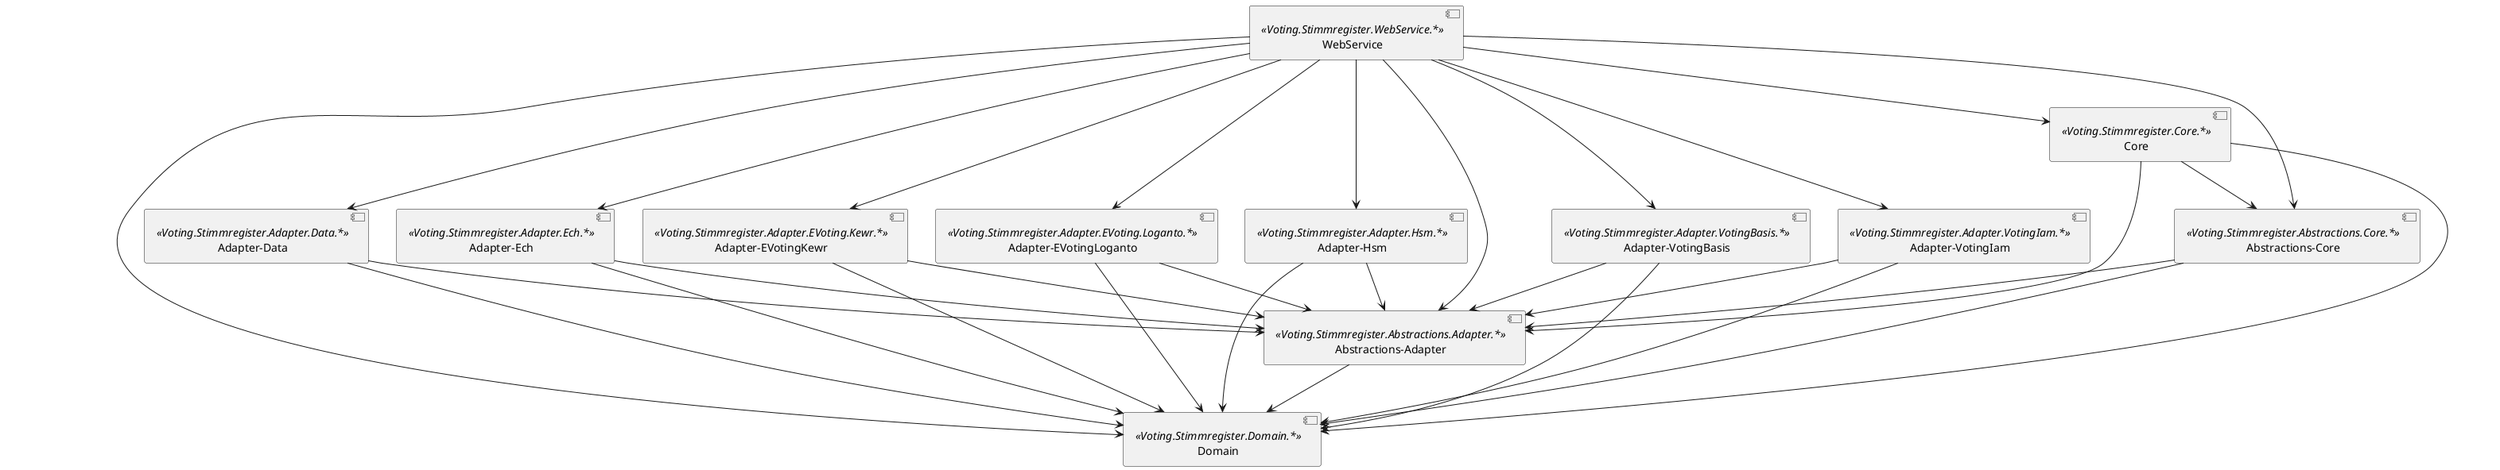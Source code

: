 @startuml solution-architecture

[WebService] <<Voting.Stimmregister.WebService.*>>

[Core] <<Voting.Stimmregister.Core.*>>

[Adapter-Data] <<Voting.Stimmregister.Adapter.Data.*>>
[Adapter-Ech] <<Voting.Stimmregister.Adapter.Ech.*>>
[Adapter-EVotingKewr] <<Voting.Stimmregister.Adapter.EVoting.Kewr.*>>
[Adapter-EVotingLoganto] <<Voting.Stimmregister.Adapter.EVoting.Loganto.*>>
[Adapter-Hsm] <<Voting.Stimmregister.Adapter.Hsm.*>>
[Adapter-VotingBasis] <<Voting.Stimmregister.Adapter.VotingBasis.*>>
[Adapter-VotingIam] <<Voting.Stimmregister.Adapter.VotingIam.*>>

[Abstractions-Adapter] <<Voting.Stimmregister.Abstractions.Adapter.*>>
[Abstractions-Core] <<Voting.Stimmregister.Abstractions.Core.*>>

[Domain] <<Voting.Stimmregister.Domain.*>>

[WebService] --> [Core]
[WebService] --> [Adapter-Data]
[WebService] --> [Adapter-Ech]
[WebService] --> [Adapter-EVotingKewr]
[WebService] --> [Adapter-EVotingLoganto]
[WebService] --> [Adapter-Hsm]
[WebService] --> [Adapter-VotingBasis]
[WebService] --> [Adapter-VotingIam]
[WebService] --> [Abstractions-Adapter]
[WebService] --> [Abstractions-Core]
[WebService] --> [Domain]

[Core] --> [Abstractions-Adapter]
[Core] --> [Abstractions-Core]
[Core] --> [Domain]

[Adapter-Data] --> [Abstractions-Adapter]
[Adapter-Data] --> [Domain]

[Adapter-Ech] --> [Abstractions-Adapter]
[Adapter-Ech] --> [Domain]

[Adapter-EVotingKewr] --> [Abstractions-Adapter]
[Adapter-EVotingKewr] --> [Domain]
[Adapter-EVotingLoganto] --> [Abstractions-Adapter]
[Adapter-EVotingLoganto] --> [Domain]

[Adapter-Hsm] --> [Abstractions-Adapter]
[Adapter-Hsm] --> [Domain]

[Adapter-VotingBasis] --> [Abstractions-Adapter]
[Adapter-VotingBasis] --> [Domain]

[Adapter-VotingIam] --> [Abstractions-Adapter]
[Adapter-VotingIam] --> [Domain]

[Abstractions-Core] --> [Abstractions-Adapter]
[Abstractions-Core] --> [Domain]

[Abstractions-Adapter] --> [Domain]

@enduml
